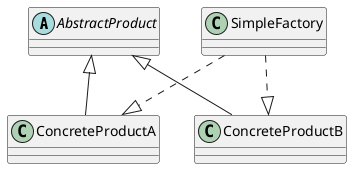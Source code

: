 @startuml
'https://plantuml.com/class-diagram

abstract class AbstractProduct
class ConcreteProductA
class ConcreteProductB
class SimpleFactory

AbstractProduct <|-- ConcreteProductA
AbstractProduct <|-- ConcreteProductB

SimpleFactory ..|> ConcreteProductA
SimpleFactory ..|> ConcreteProductB

@enduml